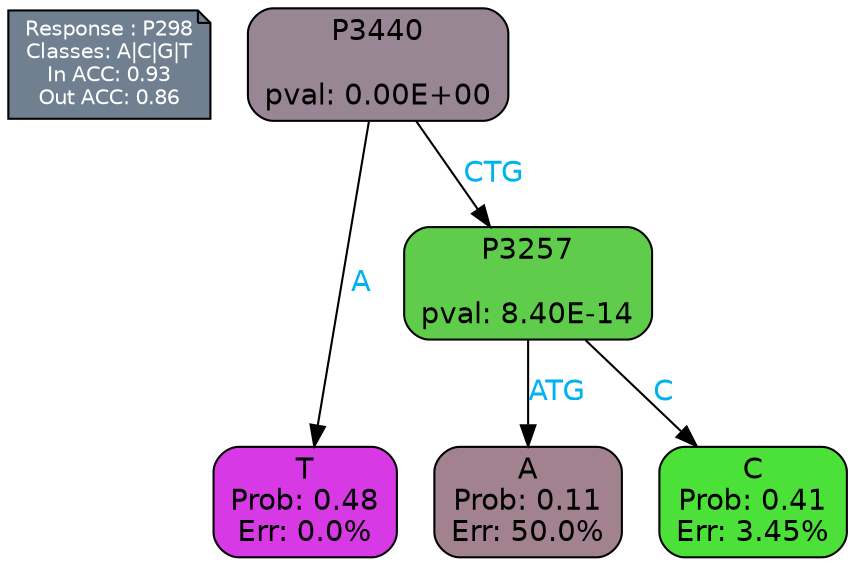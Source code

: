 digraph Tree {
node [shape=box, style="filled, rounded", color="black", fontname=helvetica] ;
graph [ranksep=equally, splines=polylines, bgcolor=transparent, dpi=600] ;
edge [fontname=helvetica] ;
LEGEND [label="Response : P298
Classes: A|C|G|T
In ACC: 0.93
Out ACC: 0.86
",shape=note,align=left,style=filled,fillcolor="slategray",fontcolor="white",fontsize=10];1 [label="P3440

pval: 0.00E+00", fillcolor="#988695"] ;
2 [label="T
Prob: 0.48
Err: 0.0%", fillcolor="#d739e5"] ;
3 [label="P3257

pval: 8.40E-14", fillcolor="#5fcd4b"] ;
4 [label="A
Prob: 0.11
Err: 50.0%", fillcolor="#a2828f"] ;
5 [label="C
Prob: 0.41
Err: 3.45%", fillcolor="#4ce139"] ;
1 -> 2 [label="A",fontcolor=deepskyblue2] ;
1 -> 3 [label="CTG",fontcolor=deepskyblue2] ;
3 -> 4 [label="ATG",fontcolor=deepskyblue2] ;
3 -> 5 [label="C",fontcolor=deepskyblue2] ;
{rank = same; 2;4;5;}{rank = same; LEGEND;1;}}